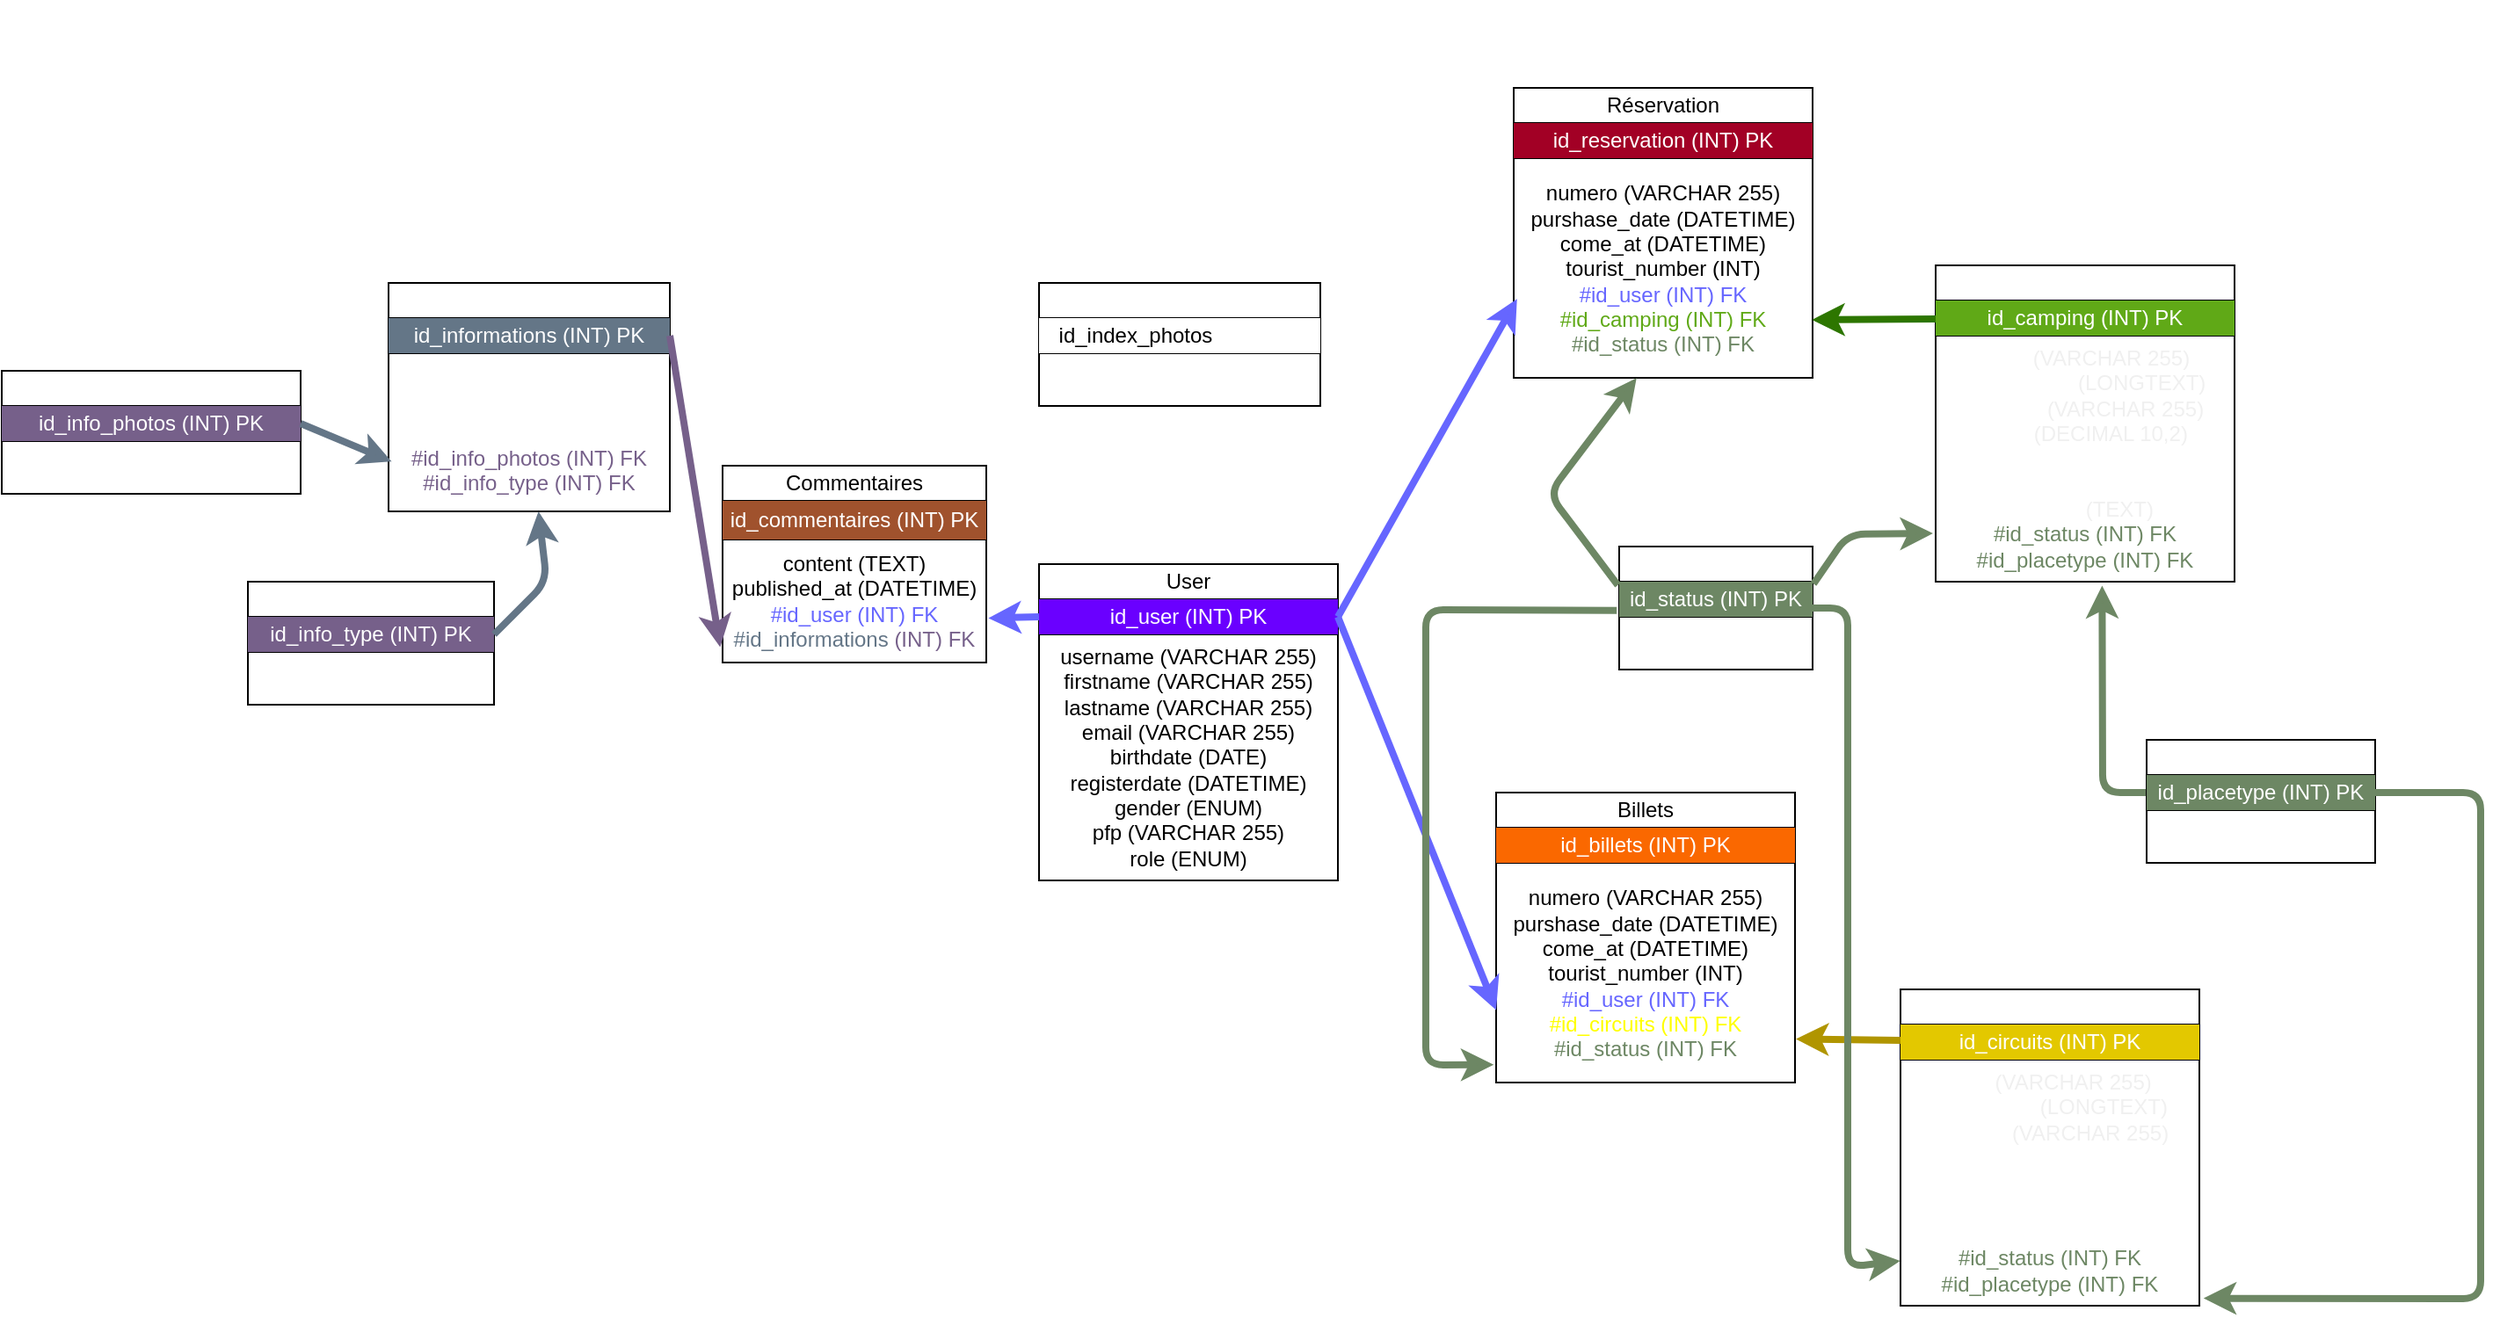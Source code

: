 <mxfile>
    <diagram id="-tNhNDpAJWL-PlGP_iKb" name="Page-1">
        <mxGraphModel dx="2679" dy="662" grid="1" gridSize="10" guides="1" tooltips="1" connect="1" arrows="1" fold="1" page="1" pageScale="1" pageWidth="850" pageHeight="1100" math="0" shadow="0">
            <root>
                <mxCell id="0"/>
                <mxCell id="1" parent="0"/>
                <mxCell id="2" value="" style="shape=table;startSize=0;container=1;collapsible=0;childLayout=tableLayout;" vertex="1" parent="1">
                    <mxGeometry x="-230" y="109" width="170" height="165" as="geometry"/>
                </mxCell>
                <mxCell id="3" value="" style="shape=tableRow;horizontal=0;startSize=0;swimlaneHead=0;swimlaneBody=0;top=0;left=0;bottom=0;right=0;collapsible=0;dropTarget=0;fillColor=none;points=[[0,0.5],[1,0.5]];portConstraint=eastwest;" vertex="1" parent="2">
                    <mxGeometry width="170" height="20" as="geometry"/>
                </mxCell>
                <mxCell id="4" value="Réservation" style="shape=partialRectangle;html=1;whiteSpace=wrap;connectable=0;overflow=hidden;fillColor=none;top=0;left=0;bottom=0;right=0;pointerEvents=1;" vertex="1" parent="3">
                    <mxGeometry width="170" height="20" as="geometry">
                        <mxRectangle width="170" height="20" as="alternateBounds"/>
                    </mxGeometry>
                </mxCell>
                <mxCell id="5" value="" style="shape=tableRow;horizontal=0;startSize=0;swimlaneHead=0;swimlaneBody=0;top=0;left=0;bottom=0;right=0;collapsible=0;dropTarget=0;fillColor=none;points=[[0,0.5],[1,0.5]];portConstraint=eastwest;" vertex="1" parent="2">
                    <mxGeometry y="20" width="170" height="20" as="geometry"/>
                </mxCell>
                <mxCell id="6" value="id_reservation (INT) PK" style="shape=partialRectangle;html=1;whiteSpace=wrap;connectable=0;overflow=hidden;fillColor=#a20025;top=0;left=0;bottom=0;right=0;pointerEvents=1;fontColor=#ffffff;strokeColor=#6F0000;" vertex="1" parent="5">
                    <mxGeometry width="170" height="20" as="geometry">
                        <mxRectangle width="170" height="20" as="alternateBounds"/>
                    </mxGeometry>
                </mxCell>
                <mxCell id="7" value="" style="shape=tableRow;horizontal=0;startSize=0;swimlaneHead=0;swimlaneBody=0;top=0;left=0;bottom=0;right=0;collapsible=0;dropTarget=0;fillColor=none;points=[[0,0.5],[1,0.5]];portConstraint=eastwest;" vertex="1" parent="2">
                    <mxGeometry y="40" width="170" height="125" as="geometry"/>
                </mxCell>
                <mxCell id="8" value="numero (VARCHAR 255)&lt;br&gt;purshase_date (DATETIME)&lt;br&gt;come_at (DATETIME)&lt;br&gt;tourist_number (INT)&lt;br&gt;&lt;font color=&quot;#6666ff&quot;&gt;#id_user&amp;nbsp;(INT) FK&lt;br&gt;&lt;/font&gt;&lt;font color=&quot;#60a917&quot;&gt;#id_camping&amp;nbsp;(INT) FK&lt;br&gt;&lt;/font&gt;&lt;span style=&quot;color: rgb(109, 135, 100);&quot;&gt;#id_status&amp;nbsp;&lt;/span&gt;&lt;font color=&quot;#6d8764&quot;&gt;(INT) FK&lt;/font&gt;&lt;span style=&quot;color: rgb(109, 135, 100);&quot;&gt;&lt;br&gt;&lt;/span&gt;" style="shape=partialRectangle;html=1;whiteSpace=wrap;connectable=0;overflow=hidden;fillColor=none;top=0;left=0;bottom=0;right=0;pointerEvents=1;" vertex="1" parent="7">
                    <mxGeometry width="170" height="125" as="geometry">
                        <mxRectangle width="170" height="125" as="alternateBounds"/>
                    </mxGeometry>
                </mxCell>
                <mxCell id="9" value="" style="shape=table;startSize=0;container=1;collapsible=0;childLayout=tableLayout;" vertex="1" parent="1">
                    <mxGeometry x="-680" y="324" width="150" height="112" as="geometry"/>
                </mxCell>
                <mxCell id="10" value="" style="shape=tableRow;horizontal=0;startSize=0;swimlaneHead=0;swimlaneBody=0;top=0;left=0;bottom=0;right=0;collapsible=0;dropTarget=0;fillColor=none;points=[[0,0.5],[1,0.5]];portConstraint=eastwest;" vertex="1" parent="9">
                    <mxGeometry width="150" height="20" as="geometry"/>
                </mxCell>
                <mxCell id="11" value="Commentaires" style="shape=partialRectangle;html=1;whiteSpace=wrap;connectable=0;overflow=hidden;fillColor=none;top=0;left=0;bottom=0;right=0;pointerEvents=1;" vertex="1" parent="10">
                    <mxGeometry width="150" height="20" as="geometry">
                        <mxRectangle width="150" height="20" as="alternateBounds"/>
                    </mxGeometry>
                </mxCell>
                <mxCell id="12" value="" style="shape=tableRow;horizontal=0;startSize=0;swimlaneHead=0;swimlaneBody=0;top=0;left=0;bottom=0;right=0;collapsible=0;dropTarget=0;fillColor=none;points=[[0,0.5],[1,0.5]];portConstraint=eastwest;" vertex="1" parent="9">
                    <mxGeometry y="20" width="150" height="22" as="geometry"/>
                </mxCell>
                <mxCell id="13" value="id_commentaires (INT) PK" style="shape=partialRectangle;html=1;whiteSpace=wrap;connectable=0;overflow=hidden;fillColor=#a0522d;top=0;left=0;bottom=0;right=0;pointerEvents=1;fontColor=#ffffff;strokeColor=#6D1F00;" vertex="1" parent="12">
                    <mxGeometry width="150" height="22" as="geometry">
                        <mxRectangle width="150" height="22" as="alternateBounds"/>
                    </mxGeometry>
                </mxCell>
                <mxCell id="14" value="" style="shape=tableRow;horizontal=0;startSize=0;swimlaneHead=0;swimlaneBody=0;top=0;left=0;bottom=0;right=0;collapsible=0;dropTarget=0;fillColor=none;points=[[0,0.5],[1,0.5]];portConstraint=eastwest;" vertex="1" parent="9">
                    <mxGeometry y="42" width="150" height="70" as="geometry"/>
                </mxCell>
                <mxCell id="15" value="content (TEXT)&lt;br&gt;published_at (DATETIME)&lt;br&gt;&lt;font color=&quot;#6666ff&quot;&gt;#id_user&amp;nbsp;(INT) FK&lt;/font&gt;&lt;br&gt;&lt;font color=&quot;#647687&quot;&gt;#id_informations&amp;nbsp;&lt;/font&gt;&lt;font color=&quot;#76608a&quot;&gt;(INT) FK&lt;/font&gt;" style="shape=partialRectangle;html=1;whiteSpace=wrap;connectable=0;overflow=hidden;fillColor=none;top=0;left=0;bottom=0;right=0;pointerEvents=1;" vertex="1" parent="14">
                    <mxGeometry width="150" height="70" as="geometry">
                        <mxRectangle width="150" height="70" as="alternateBounds"/>
                    </mxGeometry>
                </mxCell>
                <mxCell id="16" value="" style="shape=table;startSize=0;container=1;collapsible=0;childLayout=tableLayout;fontColor=#FFFFFF;" vertex="1" parent="1">
                    <mxGeometry x="-870" y="220" width="160" height="130" as="geometry"/>
                </mxCell>
                <mxCell id="17" value="" style="shape=tableRow;horizontal=0;startSize=0;swimlaneHead=0;swimlaneBody=0;top=0;left=0;bottom=0;right=0;collapsible=0;dropTarget=0;fillColor=none;points=[[0,0.5],[1,0.5]];portConstraint=eastwest;fontColor=#FFFFFF;" vertex="1" parent="16">
                    <mxGeometry width="160" height="20" as="geometry"/>
                </mxCell>
                <mxCell id="18" value="Informations" style="shape=partialRectangle;html=1;whiteSpace=wrap;connectable=0;overflow=hidden;fillColor=none;top=0;left=0;bottom=0;right=0;pointerEvents=1;fontColor=#FFFFFF;" vertex="1" parent="17">
                    <mxGeometry width="160" height="20" as="geometry">
                        <mxRectangle width="160" height="20" as="alternateBounds"/>
                    </mxGeometry>
                </mxCell>
                <mxCell id="19" value="" style="shape=tableRow;horizontal=0;startSize=0;swimlaneHead=0;swimlaneBody=0;top=0;left=0;bottom=0;right=0;collapsible=0;dropTarget=0;fillColor=none;points=[[0,0.5],[1,0.5]];portConstraint=eastwest;fontColor=#FFFFFF;" vertex="1" parent="16">
                    <mxGeometry y="20" width="160" height="20" as="geometry"/>
                </mxCell>
                <mxCell id="20" value="id_informations (INT) PK" style="shape=partialRectangle;html=1;whiteSpace=wrap;connectable=0;overflow=hidden;fillColor=#647687;top=0;left=0;bottom=0;right=0;pointerEvents=1;fontColor=#ffffff;strokeColor=#314354;" vertex="1" parent="19">
                    <mxGeometry width="160" height="20" as="geometry">
                        <mxRectangle width="160" height="20" as="alternateBounds"/>
                    </mxGeometry>
                </mxCell>
                <mxCell id="21" value="" style="shape=tableRow;horizontal=0;startSize=0;swimlaneHead=0;swimlaneBody=0;top=0;left=0;bottom=0;right=0;collapsible=0;dropTarget=0;fillColor=none;points=[[0,0.5],[1,0.5]];portConstraint=eastwest;fontColor=#FFFFFF;" vertex="1" parent="16">
                    <mxGeometry y="40" width="160" height="90" as="geometry"/>
                </mxCell>
                <mxCell id="22" value="title (VARCHAR 255)&lt;br&gt;content (TEXT)&lt;br&gt;published_at (DATETIME)&lt;br&gt;&lt;font color=&quot;#76608a&quot;&gt;#id_info_photos&amp;nbsp;(INT) FK&lt;br&gt;#id_info_type&amp;nbsp;(INT) FK&lt;/font&gt;" style="shape=partialRectangle;html=1;whiteSpace=wrap;connectable=0;overflow=hidden;fillColor=none;top=0;left=0;bottom=0;right=0;pointerEvents=1;fontColor=#FFFFFF;" vertex="1" parent="21">
                    <mxGeometry width="160" height="90" as="geometry">
                        <mxRectangle width="160" height="90" as="alternateBounds"/>
                    </mxGeometry>
                </mxCell>
                <mxCell id="23" value="" style="shape=table;startSize=0;container=1;collapsible=0;childLayout=tableLayout;fontColor=#FFFFFF;" vertex="1" parent="1">
                    <mxGeometry x="-950" y="390" width="140" height="70" as="geometry"/>
                </mxCell>
                <mxCell id="24" value="" style="shape=tableRow;horizontal=0;startSize=0;swimlaneHead=0;swimlaneBody=0;top=0;left=0;bottom=0;right=0;collapsible=0;dropTarget=0;fillColor=none;points=[[0,0.5],[1,0.5]];portConstraint=eastwest;fontColor=#FFFFFF;" vertex="1" parent="23">
                    <mxGeometry width="140" height="20" as="geometry"/>
                </mxCell>
                <mxCell id="25" value="Info_type" style="shape=partialRectangle;html=1;whiteSpace=wrap;connectable=0;overflow=hidden;fillColor=none;top=0;left=0;bottom=0;right=0;pointerEvents=1;fontColor=#FFFFFF;" vertex="1" parent="24">
                    <mxGeometry width="140" height="20" as="geometry">
                        <mxRectangle width="140" height="20" as="alternateBounds"/>
                    </mxGeometry>
                </mxCell>
                <mxCell id="26" value="" style="shape=tableRow;horizontal=0;startSize=0;swimlaneHead=0;swimlaneBody=0;top=0;left=0;bottom=0;right=0;collapsible=0;dropTarget=0;fillColor=none;points=[[0,0.5],[1,0.5]];portConstraint=eastwest;fontColor=#FFFFFF;" vertex="1" parent="23">
                    <mxGeometry y="20" width="140" height="20" as="geometry"/>
                </mxCell>
                <mxCell id="27" value="id_info_type (INT) PK" style="shape=partialRectangle;html=1;whiteSpace=wrap;connectable=0;overflow=hidden;fillColor=#76608A;top=0;left=0;bottom=0;right=0;pointerEvents=1;fontColor=#ffffff;strokeColor=#432D57;" vertex="1" parent="26">
                    <mxGeometry width="140" height="20" as="geometry">
                        <mxRectangle width="140" height="20" as="alternateBounds"/>
                    </mxGeometry>
                </mxCell>
                <mxCell id="28" value="" style="shape=tableRow;horizontal=0;startSize=0;swimlaneHead=0;swimlaneBody=0;top=0;left=0;bottom=0;right=0;collapsible=0;dropTarget=0;fillColor=none;points=[[0,0.5],[1,0.5]];portConstraint=eastwest;fontColor=#FFFFFF;" vertex="1" parent="23">
                    <mxGeometry y="40" width="140" height="30" as="geometry"/>
                </mxCell>
                <mxCell id="29" value="type (ENUM)" style="shape=partialRectangle;html=1;whiteSpace=wrap;connectable=0;overflow=hidden;fillColor=none;top=0;left=0;bottom=0;right=0;pointerEvents=1;fontColor=#FFFFFF;" vertex="1" parent="28">
                    <mxGeometry width="140" height="30" as="geometry">
                        <mxRectangle width="140" height="30" as="alternateBounds"/>
                    </mxGeometry>
                </mxCell>
                <mxCell id="30" value="" style="shape=table;startSize=0;container=1;collapsible=0;childLayout=tableLayout;fontColor=#FFFFFF;" vertex="1" parent="1">
                    <mxGeometry x="-1090" y="270" width="170" height="70" as="geometry"/>
                </mxCell>
                <mxCell id="31" value="" style="shape=tableRow;horizontal=0;startSize=0;swimlaneHead=0;swimlaneBody=0;top=0;left=0;bottom=0;right=0;collapsible=0;dropTarget=0;fillColor=none;points=[[0,0.5],[1,0.5]];portConstraint=eastwest;fontColor=#FFFFFF;" vertex="1" parent="30">
                    <mxGeometry width="170" height="20" as="geometry"/>
                </mxCell>
                <mxCell id="32" value="Info_photos" style="shape=partialRectangle;html=1;whiteSpace=wrap;connectable=0;overflow=hidden;fillColor=none;top=0;left=0;bottom=0;right=0;pointerEvents=1;fontColor=#FFFFFF;" vertex="1" parent="31">
                    <mxGeometry width="170" height="20" as="geometry">
                        <mxRectangle width="170" height="20" as="alternateBounds"/>
                    </mxGeometry>
                </mxCell>
                <mxCell id="33" value="" style="shape=tableRow;horizontal=0;startSize=0;swimlaneHead=0;swimlaneBody=0;top=0;left=0;bottom=0;right=0;collapsible=0;dropTarget=0;fillColor=none;points=[[0,0.5],[1,0.5]];portConstraint=eastwest;fontColor=#FFFFFF;" vertex="1" parent="30">
                    <mxGeometry y="20" width="170" height="20" as="geometry"/>
                </mxCell>
                <mxCell id="34" value="id_info_photos (INT) PK" style="shape=partialRectangle;html=1;whiteSpace=wrap;connectable=0;overflow=hidden;fillColor=#76608a;top=0;left=0;bottom=0;right=0;pointerEvents=1;fontColor=#ffffff;strokeColor=#432D57;" vertex="1" parent="33">
                    <mxGeometry width="170" height="20" as="geometry">
                        <mxRectangle width="170" height="20" as="alternateBounds"/>
                    </mxGeometry>
                </mxCell>
                <mxCell id="35" value="" style="shape=tableRow;horizontal=0;startSize=0;swimlaneHead=0;swimlaneBody=0;top=0;left=0;bottom=0;right=0;collapsible=0;dropTarget=0;fillColor=none;points=[[0,0.5],[1,0.5]];portConstraint=eastwest;fontColor=#FFFFFF;" vertex="1" parent="30">
                    <mxGeometry y="40" width="170" height="30" as="geometry"/>
                </mxCell>
                <mxCell id="36" value="photo (TEXT)" style="shape=partialRectangle;html=1;whiteSpace=wrap;connectable=0;overflow=hidden;fillColor=none;top=0;left=0;bottom=0;right=0;pointerEvents=1;fontColor=#FFFFFF;" vertex="1" parent="35">
                    <mxGeometry width="170" height="30" as="geometry">
                        <mxRectangle width="170" height="30" as="alternateBounds"/>
                    </mxGeometry>
                </mxCell>
                <mxCell id="37" value="" style="shape=table;startSize=0;container=1;collapsible=0;childLayout=tableLayout;fontColor=#FFFFFF;" vertex="1" parent="1">
                    <mxGeometry x="-500" y="220" width="160" height="70" as="geometry"/>
                </mxCell>
                <mxCell id="38" value="" style="shape=tableRow;horizontal=0;startSize=0;swimlaneHead=0;swimlaneBody=0;top=0;left=0;bottom=0;right=0;collapsible=0;dropTarget=0;fillColor=none;points=[[0,0.5],[1,0.5]];portConstraint=eastwest;fontColor=#FFFFFF;" vertex="1" parent="37">
                    <mxGeometry width="160" height="20" as="geometry"/>
                </mxCell>
                <mxCell id="39" value="Index_photos" style="shape=partialRectangle;html=1;whiteSpace=wrap;connectable=0;overflow=hidden;fillColor=none;top=0;left=0;bottom=0;right=0;pointerEvents=1;fontColor=#FFFFFF;" vertex="1" parent="38">
                    <mxGeometry width="160" height="20" as="geometry">
                        <mxRectangle width="160" height="20" as="alternateBounds"/>
                    </mxGeometry>
                </mxCell>
                <mxCell id="40" value="" style="shape=tableRow;horizontal=0;startSize=0;swimlaneHead=0;swimlaneBody=0;top=0;left=0;bottom=0;right=0;collapsible=0;dropTarget=0;fillColor=none;points=[[0,0.5],[1,0.5]];portConstraint=eastwest;fontColor=#FFFFFF;" vertex="1" parent="37">
                    <mxGeometry y="20" width="160" height="20" as="geometry"/>
                </mxCell>
                <mxCell id="41" value="id_index_photos&amp;nbsp;&lt;span style=&quot;color: rgb(255, 255, 255);&quot;&gt;(INT) PK&lt;/span&gt;" style="shape=partialRectangle;html=1;whiteSpace=wrap;connectable=0;overflow=hidden;top=0;left=0;bottom=0;right=0;pointerEvents=1;" vertex="1" parent="40">
                    <mxGeometry width="160" height="20" as="geometry">
                        <mxRectangle width="160" height="20" as="alternateBounds"/>
                    </mxGeometry>
                </mxCell>
                <mxCell id="42" value="" style="shape=tableRow;horizontal=0;startSize=0;swimlaneHead=0;swimlaneBody=0;top=0;left=0;bottom=0;right=0;collapsible=0;dropTarget=0;fillColor=none;points=[[0,0.5],[1,0.5]];portConstraint=eastwest;fontColor=#FFFFFF;" vertex="1" parent="37">
                    <mxGeometry y="40" width="160" height="30" as="geometry"/>
                </mxCell>
                <mxCell id="43" value="photo (VARCHAR 255)" style="shape=partialRectangle;html=1;whiteSpace=wrap;connectable=0;overflow=hidden;fillColor=none;top=0;left=0;bottom=0;right=0;pointerEvents=1;fontColor=#FFFFFF;" vertex="1" parent="42">
                    <mxGeometry width="160" height="30" as="geometry">
                        <mxRectangle width="160" height="30" as="alternateBounds"/>
                    </mxGeometry>
                </mxCell>
                <mxCell id="44" value="" style="shape=table;startSize=0;container=1;collapsible=0;childLayout=tableLayout;fontColor=#76608A;fillColor=default;" vertex="1" parent="1">
                    <mxGeometry x="10" y="210" width="170" height="180" as="geometry"/>
                </mxCell>
                <mxCell id="45" value="" style="shape=tableRow;horizontal=0;startSize=0;swimlaneHead=0;swimlaneBody=0;top=0;left=0;bottom=0;right=0;collapsible=0;dropTarget=0;fillColor=none;points=[[0,0.5],[1,0.5]];portConstraint=eastwest;fontColor=#76608A;" vertex="1" parent="44">
                    <mxGeometry width="170" height="20" as="geometry"/>
                </mxCell>
                <mxCell id="46" value="&lt;font color=&quot;#ffffff&quot;&gt;Camping&lt;/font&gt;" style="shape=partialRectangle;html=1;whiteSpace=wrap;connectable=0;overflow=hidden;fillColor=none;top=0;left=0;bottom=0;right=0;pointerEvents=1;fontColor=#76608A;" vertex="1" parent="45">
                    <mxGeometry width="170" height="20" as="geometry">
                        <mxRectangle width="170" height="20" as="alternateBounds"/>
                    </mxGeometry>
                </mxCell>
                <mxCell id="47" value="" style="shape=tableRow;horizontal=0;startSize=0;swimlaneHead=0;swimlaneBody=0;top=0;left=0;bottom=0;right=0;collapsible=0;dropTarget=0;fillColor=none;points=[[0,0.5],[1,0.5]];portConstraint=eastwest;fontColor=#76608A;" vertex="1" parent="44">
                    <mxGeometry y="20" width="170" height="20" as="geometry"/>
                </mxCell>
                <mxCell id="48" value="&lt;font color=&quot;#ffffff&quot;&gt;id_camping&amp;nbsp;&lt;/font&gt;(INT) PK" style="shape=partialRectangle;html=1;whiteSpace=wrap;connectable=0;overflow=hidden;fillColor=#60A917;top=0;left=0;bottom=0;right=0;pointerEvents=1;fontColor=#ffffff;strokeColor=#2D7600;" vertex="1" parent="47">
                    <mxGeometry width="170" height="20" as="geometry">
                        <mxRectangle width="170" height="20" as="alternateBounds"/>
                    </mxGeometry>
                </mxCell>
                <mxCell id="49" value="" style="shape=tableRow;horizontal=0;startSize=0;swimlaneHead=0;swimlaneBody=0;top=0;left=0;bottom=0;right=0;collapsible=0;dropTarget=0;fillColor=none;points=[[0,0.5],[1,0.5]];portConstraint=eastwest;fontColor=#76608A;" vertex="1" parent="44">
                    <mxGeometry y="40" width="170" height="140" as="geometry"/>
                </mxCell>
                <mxCell id="50" value="&lt;span style=&quot;color: rgb(255, 255, 255); font-family: Helvetica; font-size: 12px; font-style: normal; font-variant-ligatures: normal; font-variant-caps: normal; font-weight: 400; letter-spacing: normal; orphans: 2; text-align: center; text-indent: 0px; text-transform: none; widows: 2; word-spacing: 0px; -webkit-text-stroke-width: 0px; text-decoration-thickness: initial; text-decoration-style: initial; text-decoration-color: initial; float: none; display: inline !important;&quot;&gt;nom&amp;nbsp;&lt;/span&gt;&lt;span style=&quot;color: rgb(240, 240, 240);&quot;&gt;&amp;nbsp;(VARCHAR 255)&lt;/span&gt;&lt;br style=&quot;border-color: rgb(0, 0, 0); font-family: Helvetica; font-size: 12px; font-style: normal; font-variant-ligatures: normal; font-variant-caps: normal; font-weight: 400; letter-spacing: normal; orphans: 2; text-align: center; text-indent: 0px; text-transform: none; widows: 2; word-spacing: 0px; -webkit-text-stroke-width: 0px; text-decoration-thickness: initial; text-decoration-style: initial; text-decoration-color: initial;&quot;&gt;&lt;span style=&quot;color: rgb(255, 255, 255); font-family: Helvetica; font-size: 12px; font-style: normal; font-variant-ligatures: normal; font-variant-caps: normal; font-weight: 400; letter-spacing: normal; orphans: 2; text-align: center; text-indent: 0px; text-transform: none; widows: 2; word-spacing: 0px; -webkit-text-stroke-width: 0px; text-decoration-thickness: initial; text-decoration-style: initial; text-decoration-color: initial; float: none; display: inline !important;&quot;&gt;description&amp;nbsp;&lt;/span&gt;&lt;span style=&quot;color: rgb(240, 240, 240);&quot;&gt;&amp;nbsp;(LONGTEXT)&lt;/span&gt;&lt;br style=&quot;border-color: rgb(0, 0, 0); font-family: Helvetica; font-size: 12px; font-style: normal; font-variant-ligatures: normal; font-variant-caps: normal; font-weight: 400; letter-spacing: normal; orphans: 2; text-align: center; text-indent: 0px; text-transform: none; widows: 2; word-spacing: 0px; -webkit-text-stroke-width: 0px; text-decoration-thickness: initial; text-decoration-style: initial; text-decoration-color: initial;&quot;&gt;&lt;span style=&quot;color: rgb(255, 255, 255); font-family: Helvetica; font-size: 12px; font-style: normal; font-variant-ligatures: normal; font-variant-caps: normal; font-weight: 400; letter-spacing: normal; orphans: 2; text-align: center; text-indent: 0px; text-transform: none; widows: 2; word-spacing: 0px; -webkit-text-stroke-width: 0px; text-decoration-thickness: initial; text-decoration-style: initial; text-decoration-color: initial; float: none; display: inline !important;&quot;&gt;adresse&amp;nbsp;&lt;/span&gt;&lt;span style=&quot;color: rgb(240, 240, 240);&quot;&gt;(VARCHAR 255)&lt;/span&gt;&lt;br style=&quot;border-color: rgb(0, 0, 0); font-family: Helvetica; font-size: 12px; font-style: normal; font-variant-ligatures: normal; font-variant-caps: normal; font-weight: 400; letter-spacing: normal; orphans: 2; text-align: center; text-indent: 0px; text-transform: none; widows: 2; word-spacing: 0px; -webkit-text-stroke-width: 0px; text-decoration-thickness: initial; text-decoration-style: initial; text-decoration-color: initial;&quot;&gt;&lt;span style=&quot;color: rgb(255, 255, 255); font-family: Helvetica; font-size: 12px; font-style: normal; font-variant-ligatures: normal; font-variant-caps: normal; font-weight: 400; letter-spacing: normal; orphans: 2; text-align: center; text-indent: 0px; text-transform: none; widows: 2; word-spacing: 0px; -webkit-text-stroke-width: 0px; text-decoration-thickness: initial; text-decoration-style: initial; text-decoration-color: initial; float: none; display: inline !important;&quot;&gt;price&amp;nbsp;&lt;/span&gt;&lt;span style=&quot;color: rgb(240, 240, 240);&quot;&gt;(DECIMAL 10,2)&lt;/span&gt;&lt;br style=&quot;border-color: rgb(0, 0, 0); font-family: Helvetica; font-size: 12px; font-style: normal; font-variant-ligatures: normal; font-variant-caps: normal; font-weight: 400; letter-spacing: normal; orphans: 2; text-align: center; text-indent: 0px; text-transform: none; widows: 2; word-spacing: 0px; -webkit-text-stroke-width: 0px; text-decoration-thickness: initial; text-decoration-style: initial; text-decoration-color: initial;&quot;&gt;&lt;span style=&quot;color: rgb(255, 255, 255); font-family: Helvetica; font-size: 12px; font-style: normal; font-variant-ligatures: normal; font-variant-caps: normal; font-weight: 400; letter-spacing: normal; orphans: 2; text-align: center; text-indent: 0px; text-transform: none; widows: 2; word-spacing: 0px; -webkit-text-stroke-width: 0px; text-decoration-thickness: initial; text-decoration-style: initial; text-decoration-color: initial; float: none; display: inline !important;&quot;&gt;max_allowed (INT)&lt;/span&gt;&lt;br style=&quot;border-color: rgb(0, 0, 0); font-family: Helvetica; font-size: 12px; font-style: normal; font-variant-ligatures: normal; font-variant-caps: normal; font-weight: 400; letter-spacing: normal; orphans: 2; text-align: center; text-indent: 0px; text-transform: none; widows: 2; word-spacing: 0px; -webkit-text-stroke-width: 0px; text-decoration-thickness: initial; text-decoration-style: initial; text-decoration-color: initial;&quot;&gt;&lt;span style=&quot;color: rgb(255, 255, 255); font-family: Helvetica; font-size: 12px; font-style: normal; font-variant-ligatures: normal; font-variant-caps: normal; font-weight: 400; letter-spacing: normal; orphans: 2; text-align: center; text-indent: 0px; text-transform: none; widows: 2; word-spacing: 0px; -webkit-text-stroke-width: 0px; text-decoration-thickness: initial; text-decoration-style: initial; text-decoration-color: initial; float: none; display: inline !important;&quot;&gt;horaires (TIME)&lt;/span&gt;&lt;br style=&quot;border-color: rgb(0, 0, 0); font-family: Helvetica; font-size: 12px; font-style: normal; font-variant-ligatures: normal; font-variant-caps: normal; font-weight: 400; letter-spacing: normal; orphans: 2; text-align: center; text-indent: 0px; text-transform: none; widows: 2; word-spacing: 0px; -webkit-text-stroke-width: 0px; text-decoration-thickness: initial; text-decoration-style: initial; text-decoration-color: initial;&quot;&gt;&lt;span style=&quot;color: rgb(255, 255, 255); font-family: Helvetica; font-size: 12px; font-style: normal; font-variant-ligatures: normal; font-variant-caps: normal; font-weight: 400; letter-spacing: normal; orphans: 2; text-align: center; text-indent: 0px; text-transform: none; widows: 2; word-spacing: 0px; -webkit-text-stroke-width: 0px; text-decoration-thickness: initial; text-decoration-style: initial; text-decoration-color: initial; float: none; display: inline !important;&quot;&gt;photos&amp;nbsp;&lt;span style=&quot;color: rgb(240, 240, 240);&quot;&gt;(TEXT)&lt;/span&gt;&lt;br&gt;&lt;/span&gt;&lt;font color=&quot;#6d8764&quot;&gt;#id_status&amp;nbsp;(INT) FK&lt;br&gt;#id_placetype&amp;nbsp;(INT) FK&lt;br&gt;&lt;/font&gt;" style="shape=partialRectangle;html=1;whiteSpace=wrap;connectable=0;overflow=hidden;fillColor=none;top=0;left=0;bottom=0;right=0;pointerEvents=1;fontColor=#76608A;" vertex="1" parent="49">
                    <mxGeometry width="170" height="140" as="geometry">
                        <mxRectangle width="170" height="140" as="alternateBounds"/>
                    </mxGeometry>
                </mxCell>
                <mxCell id="51" value="" style="shape=table;startSize=0;container=1;collapsible=0;childLayout=tableLayout;fontColor=#FFFFFF;" vertex="1" parent="1">
                    <mxGeometry x="-170" y="370" width="110" height="70" as="geometry"/>
                </mxCell>
                <mxCell id="52" value="" style="shape=tableRow;horizontal=0;startSize=0;swimlaneHead=0;swimlaneBody=0;top=0;left=0;bottom=0;right=0;collapsible=0;dropTarget=0;fillColor=none;points=[[0,0.5],[1,0.5]];portConstraint=eastwest;fontColor=#FFFFFF;" vertex="1" parent="51">
                    <mxGeometry width="110" height="20" as="geometry"/>
                </mxCell>
                <mxCell id="53" value="Status" style="shape=partialRectangle;html=1;whiteSpace=wrap;connectable=0;overflow=hidden;fillColor=none;top=0;left=0;bottom=0;right=0;pointerEvents=1;fontColor=#FFFFFF;align=center;" vertex="1" parent="52">
                    <mxGeometry width="110" height="20" as="geometry">
                        <mxRectangle width="110" height="20" as="alternateBounds"/>
                    </mxGeometry>
                </mxCell>
                <mxCell id="54" value="" style="shape=tableRow;horizontal=0;startSize=0;swimlaneHead=0;swimlaneBody=0;top=0;left=0;bottom=0;right=0;collapsible=0;dropTarget=0;fillColor=none;points=[[0,0.5],[1,0.5]];portConstraint=eastwest;fontColor=#FFFFFF;" vertex="1" parent="51">
                    <mxGeometry y="20" width="110" height="20" as="geometry"/>
                </mxCell>
                <mxCell id="55" value="id_status (INT) PK" style="shape=partialRectangle;html=1;whiteSpace=wrap;connectable=0;overflow=hidden;top=0;left=0;bottom=0;right=0;pointerEvents=1;fillColor=#6D8764;fontColor=#ffffff;strokeColor=#3A5431;" vertex="1" parent="54">
                    <mxGeometry width="110" height="20" as="geometry">
                        <mxRectangle width="110" height="20" as="alternateBounds"/>
                    </mxGeometry>
                </mxCell>
                <mxCell id="56" value="" style="shape=tableRow;horizontal=0;startSize=0;swimlaneHead=0;swimlaneBody=0;top=0;left=0;bottom=0;right=0;collapsible=0;dropTarget=0;fillColor=none;points=[[0,0.5],[1,0.5]];portConstraint=eastwest;fontColor=#FFFFFF;" vertex="1" parent="51">
                    <mxGeometry y="40" width="110" height="30" as="geometry"/>
                </mxCell>
                <mxCell id="57" value="status (ENUM)&amp;nbsp;" style="shape=partialRectangle;html=1;whiteSpace=wrap;connectable=0;overflow=hidden;fillColor=none;top=0;left=0;bottom=0;right=0;pointerEvents=1;fontColor=#FFFFFF;" vertex="1" parent="56">
                    <mxGeometry width="110" height="30" as="geometry">
                        <mxRectangle width="110" height="30" as="alternateBounds"/>
                    </mxGeometry>
                </mxCell>
                <mxCell id="58" value="" style="shape=table;startSize=0;container=1;collapsible=0;childLayout=tableLayout;" vertex="1" parent="1">
                    <mxGeometry x="-500" y="380" width="170" height="180" as="geometry"/>
                </mxCell>
                <mxCell id="59" value="" style="shape=tableRow;horizontal=0;startSize=0;swimlaneHead=0;swimlaneBody=0;top=0;left=0;bottom=0;right=0;collapsible=0;dropTarget=0;fillColor=none;points=[[0,0.5],[1,0.5]];portConstraint=eastwest;" vertex="1" parent="58">
                    <mxGeometry width="170" height="20" as="geometry"/>
                </mxCell>
                <mxCell id="60" value="User" style="shape=partialRectangle;html=1;whiteSpace=wrap;connectable=0;overflow=hidden;fillColor=none;top=0;left=0;bottom=0;right=0;pointerEvents=1;" vertex="1" parent="59">
                    <mxGeometry width="170" height="20" as="geometry">
                        <mxRectangle width="170" height="20" as="alternateBounds"/>
                    </mxGeometry>
                </mxCell>
                <mxCell id="61" value="" style="shape=tableRow;horizontal=0;startSize=0;swimlaneHead=0;swimlaneBody=0;top=0;left=0;bottom=0;right=0;collapsible=0;dropTarget=0;fillColor=none;points=[[0,0.5],[1,0.5]];portConstraint=eastwest;" vertex="1" parent="58">
                    <mxGeometry y="20" width="170" height="20" as="geometry"/>
                </mxCell>
                <mxCell id="62" value="id_user (INT) PK" style="shape=partialRectangle;html=1;whiteSpace=wrap;connectable=0;overflow=hidden;fillColor=#6a00ff;top=0;left=0;bottom=0;right=0;pointerEvents=1;fontColor=#ffffff;strokeColor=#3700CC;" vertex="1" parent="61">
                    <mxGeometry width="170" height="20" as="geometry">
                        <mxRectangle width="170" height="20" as="alternateBounds"/>
                    </mxGeometry>
                </mxCell>
                <mxCell id="63" value="" style="shape=tableRow;horizontal=0;startSize=0;swimlaneHead=0;swimlaneBody=0;top=0;left=0;bottom=0;right=0;collapsible=0;dropTarget=0;fillColor=none;points=[[0,0.5],[1,0.5]];portConstraint=eastwest;" vertex="1" parent="58">
                    <mxGeometry y="40" width="170" height="140" as="geometry"/>
                </mxCell>
                <mxCell id="64" value="username (VARCHAR 255)&lt;br&gt;firstname (VARCHAR 255)&lt;br&gt;lastname&amp;nbsp;(VARCHAR 255)&lt;br&gt;email&amp;nbsp;(VARCHAR 255)&lt;br&gt;birthdate (DATE)&lt;br&gt;registerdate (DATETIME)&lt;br&gt;gender (ENUM)&lt;br&gt;pfp (VARCHAR 255)&lt;br&gt;role (ENUM)" style="shape=partialRectangle;html=1;whiteSpace=wrap;connectable=0;overflow=hidden;fillColor=none;top=0;left=0;bottom=0;right=0;pointerEvents=1;" vertex="1" parent="63">
                    <mxGeometry width="170" height="140" as="geometry">
                        <mxRectangle width="170" height="140" as="alternateBounds"/>
                    </mxGeometry>
                </mxCell>
                <mxCell id="65" style="edgeStyle=none;html=1;entryX=0.557;entryY=1.016;entryDx=0;entryDy=0;entryPerimeter=0;strokeColor=#6D8764;fontColor=#FFFF00;exitX=0;exitY=0.5;exitDx=0;exitDy=0;strokeWidth=4;" edge="1" parent="1" source="69" target="49">
                    <mxGeometry relative="1" as="geometry">
                        <Array as="points">
                            <mxPoint x="105" y="510"/>
                        </Array>
                    </mxGeometry>
                </mxCell>
                <mxCell id="66" value="" style="shape=table;startSize=0;container=1;collapsible=0;childLayout=tableLayout;fontColor=#FFFFFF;" vertex="1" parent="1">
                    <mxGeometry x="130" y="480" width="130" height="70" as="geometry"/>
                </mxCell>
                <mxCell id="67" value="" style="shape=tableRow;horizontal=0;startSize=0;swimlaneHead=0;swimlaneBody=0;top=0;left=0;bottom=0;right=0;collapsible=0;dropTarget=0;fillColor=none;points=[[0,0.5],[1,0.5]];portConstraint=eastwest;fontColor=#FFFFFF;" vertex="1" parent="66">
                    <mxGeometry width="130" height="20" as="geometry"/>
                </mxCell>
                <mxCell id="68" value="Placetype" style="shape=partialRectangle;html=1;whiteSpace=wrap;connectable=0;overflow=hidden;fillColor=none;top=0;left=0;bottom=0;right=0;pointerEvents=1;fontColor=#FFFFFF;align=center;" vertex="1" parent="67">
                    <mxGeometry width="130" height="20" as="geometry">
                        <mxRectangle width="130" height="20" as="alternateBounds"/>
                    </mxGeometry>
                </mxCell>
                <mxCell id="69" value="" style="shape=tableRow;horizontal=0;startSize=0;swimlaneHead=0;swimlaneBody=0;top=0;left=0;bottom=0;right=0;collapsible=0;dropTarget=0;fillColor=none;points=[[0,0.5],[1,0.5]];portConstraint=eastwest;fontColor=#FFFFFF;" vertex="1" parent="66">
                    <mxGeometry y="20" width="130" height="20" as="geometry"/>
                </mxCell>
                <mxCell id="70" value="id_placetype (INT) PK" style="shape=partialRectangle;html=1;whiteSpace=wrap;connectable=0;overflow=hidden;top=0;left=0;bottom=0;right=0;pointerEvents=1;fillColor=#6D8764;fontColor=#ffffff;strokeColor=#3A5431;" vertex="1" parent="69">
                    <mxGeometry width="130" height="20" as="geometry">
                        <mxRectangle width="130" height="20" as="alternateBounds"/>
                    </mxGeometry>
                </mxCell>
                <mxCell id="71" value="" style="shape=tableRow;horizontal=0;startSize=0;swimlaneHead=0;swimlaneBody=0;top=0;left=0;bottom=0;right=0;collapsible=0;dropTarget=0;fillColor=none;points=[[0,0.5],[1,0.5]];portConstraint=eastwest;fontColor=#FFFFFF;" vertex="1" parent="66">
                    <mxGeometry y="40" width="130" height="30" as="geometry"/>
                </mxCell>
                <mxCell id="72" value="placetype (ENUM)&amp;nbsp;" style="shape=partialRectangle;html=1;whiteSpace=wrap;connectable=0;overflow=hidden;fillColor=none;top=0;left=0;bottom=0;right=0;pointerEvents=1;fontColor=#FFFFFF;" vertex="1" parent="71">
                    <mxGeometry width="130" height="30" as="geometry">
                        <mxRectangle width="130" height="30" as="alternateBounds"/>
                    </mxGeometry>
                </mxCell>
                <mxCell id="73" value="" style="shape=table;startSize=0;container=1;collapsible=0;childLayout=tableLayout;" vertex="1" parent="1">
                    <mxGeometry x="-240" y="510" width="170" height="165" as="geometry"/>
                </mxCell>
                <mxCell id="74" value="" style="shape=tableRow;horizontal=0;startSize=0;swimlaneHead=0;swimlaneBody=0;top=0;left=0;bottom=0;right=0;collapsible=0;dropTarget=0;fillColor=none;points=[[0,0.5],[1,0.5]];portConstraint=eastwest;" vertex="1" parent="73">
                    <mxGeometry width="170" height="20" as="geometry"/>
                </mxCell>
                <mxCell id="75" value="Billets" style="shape=partialRectangle;html=1;whiteSpace=wrap;connectable=0;overflow=hidden;fillColor=none;top=0;left=0;bottom=0;right=0;pointerEvents=1;" vertex="1" parent="74">
                    <mxGeometry width="170" height="20" as="geometry">
                        <mxRectangle width="170" height="20" as="alternateBounds"/>
                    </mxGeometry>
                </mxCell>
                <mxCell id="76" value="" style="shape=tableRow;horizontal=0;startSize=0;swimlaneHead=0;swimlaneBody=0;top=0;left=0;bottom=0;right=0;collapsible=0;dropTarget=0;fillColor=none;points=[[0,0.5],[1,0.5]];portConstraint=eastwest;" vertex="1" parent="73">
                    <mxGeometry y="20" width="170" height="20" as="geometry"/>
                </mxCell>
                <mxCell id="77" value="&lt;font color=&quot;#ffffff&quot;&gt;id_billets&amp;nbsp;&lt;/font&gt;&lt;span style=&quot;color: rgb(255, 255, 255);&quot;&gt;(INT) PK&lt;/span&gt;" style="shape=partialRectangle;html=1;whiteSpace=wrap;connectable=0;overflow=hidden;fillColor=#fa6800;top=0;left=0;bottom=0;right=0;pointerEvents=1;fontColor=#000000;strokeColor=#C73500;" vertex="1" parent="76">
                    <mxGeometry width="170" height="20" as="geometry">
                        <mxRectangle width="170" height="20" as="alternateBounds"/>
                    </mxGeometry>
                </mxCell>
                <mxCell id="78" value="" style="shape=tableRow;horizontal=0;startSize=0;swimlaneHead=0;swimlaneBody=0;top=0;left=0;bottom=0;right=0;collapsible=0;dropTarget=0;fillColor=none;points=[[0,0.5],[1,0.5]];portConstraint=eastwest;" vertex="1" parent="73">
                    <mxGeometry y="40" width="170" height="125" as="geometry"/>
                </mxCell>
                <mxCell id="79" value="numero (VARCHAR 255)&lt;br&gt;purshase_date (DATETIME)&lt;br&gt;come_at (DATETIME)&lt;br&gt;tourist_number (INT)&lt;br&gt;&lt;font color=&quot;#6666ff&quot;&gt;#id_user&amp;nbsp;(INT) FK&lt;br&gt;&lt;/font&gt;&lt;font color=&quot;#ffff00&quot;&gt;#id_circuits&amp;nbsp;(INT) FK&lt;br&gt;&lt;/font&gt;&lt;span style=&quot;color: rgb(109, 135, 100);&quot;&gt;#id_status&amp;nbsp;&lt;/span&gt;&lt;span style=&quot;color: rgb(109, 135, 100);&quot;&gt;(INT) FK&lt;/span&gt;&lt;span style=&quot;color: rgb(109, 135, 100);&quot;&gt;&lt;br&gt;&lt;/span&gt;" style="shape=partialRectangle;html=1;whiteSpace=wrap;connectable=0;overflow=hidden;fillColor=none;top=0;left=0;bottom=0;right=0;pointerEvents=1;" vertex="1" parent="78">
                    <mxGeometry width="170" height="125" as="geometry">
                        <mxRectangle width="170" height="125" as="alternateBounds"/>
                    </mxGeometry>
                </mxCell>
                <mxCell id="80" value="" style="shape=table;startSize=0;container=1;collapsible=0;childLayout=tableLayout;fontColor=#76608A;fillColor=default;" vertex="1" parent="1">
                    <mxGeometry x="-10" y="622" width="170" height="180" as="geometry"/>
                </mxCell>
                <mxCell id="81" value="" style="shape=tableRow;horizontal=0;startSize=0;swimlaneHead=0;swimlaneBody=0;top=0;left=0;bottom=0;right=0;collapsible=0;dropTarget=0;fillColor=none;points=[[0,0.5],[1,0.5]];portConstraint=eastwest;fontColor=#76608A;" vertex="1" parent="80">
                    <mxGeometry width="170" height="20" as="geometry"/>
                </mxCell>
                <mxCell id="82" value="&lt;font color=&quot;#ffffff&quot;&gt;Circuits&lt;/font&gt;" style="shape=partialRectangle;html=1;whiteSpace=wrap;connectable=0;overflow=hidden;fillColor=none;top=0;left=0;bottom=0;right=0;pointerEvents=1;fontColor=#76608A;" vertex="1" parent="81">
                    <mxGeometry width="170" height="20" as="geometry">
                        <mxRectangle width="170" height="20" as="alternateBounds"/>
                    </mxGeometry>
                </mxCell>
                <mxCell id="83" value="" style="shape=tableRow;horizontal=0;startSize=0;swimlaneHead=0;swimlaneBody=0;top=0;left=0;bottom=0;right=0;collapsible=0;dropTarget=0;fillColor=#e3c800;points=[[0,0.5],[1,0.5]];portConstraint=eastwest;fontColor=#000000;strokeColor=#B09500;" vertex="1" parent="80">
                    <mxGeometry y="20" width="170" height="20" as="geometry"/>
                </mxCell>
                <mxCell id="84" value="&lt;font color=&quot;#ffffff&quot;&gt;id_circuits&amp;nbsp;&lt;/font&gt;&lt;span style=&quot;color: rgb(255, 255, 255);&quot;&gt;(INT) PK&lt;/span&gt;" style="shape=partialRectangle;html=1;whiteSpace=wrap;connectable=0;overflow=hidden;fillColor=#e3c800;top=0;left=0;bottom=0;right=0;pointerEvents=1;fontColor=#000000;strokeColor=#B09500;" vertex="1" parent="83">
                    <mxGeometry width="170" height="20" as="geometry">
                        <mxRectangle width="170" height="20" as="alternateBounds"/>
                    </mxGeometry>
                </mxCell>
                <mxCell id="85" value="" style="shape=tableRow;horizontal=0;startSize=0;swimlaneHead=0;swimlaneBody=0;top=0;left=0;bottom=0;right=0;collapsible=0;dropTarget=0;fillColor=none;points=[[0,0.5],[1,0.5]];portConstraint=eastwest;fontColor=#76608A;" vertex="1" parent="80">
                    <mxGeometry y="40" width="170" height="140" as="geometry"/>
                </mxCell>
                <mxCell id="86" value="&lt;span style=&quot;color: rgb(255, 255, 255); font-family: Helvetica; font-size: 12px; font-style: normal; font-variant-ligatures: normal; font-variant-caps: normal; font-weight: 400; letter-spacing: normal; orphans: 2; text-align: center; text-indent: 0px; text-transform: none; widows: 2; word-spacing: 0px; -webkit-text-stroke-width: 0px; text-decoration-thickness: initial; text-decoration-style: initial; text-decoration-color: initial; float: none; display: inline !important;&quot;&gt;nom&amp;nbsp;&lt;/span&gt;&lt;span style=&quot;color: rgb(240, 240, 240);&quot;&gt;(VARCHAR 255)&lt;/span&gt;&lt;br style=&quot;border-color: rgb(0, 0, 0); font-family: Helvetica; font-size: 12px; font-style: normal; font-variant-ligatures: normal; font-variant-caps: normal; font-weight: 400; letter-spacing: normal; orphans: 2; text-align: center; text-indent: 0px; text-transform: none; widows: 2; word-spacing: 0px; -webkit-text-stroke-width: 0px; text-decoration-thickness: initial; text-decoration-style: initial; text-decoration-color: initial;&quot;&gt;&lt;span style=&quot;color: rgb(255, 255, 255); font-family: Helvetica; font-size: 12px; font-style: normal; font-variant-ligatures: normal; font-variant-caps: normal; font-weight: 400; letter-spacing: normal; orphans: 2; text-align: center; text-indent: 0px; text-transform: none; widows: 2; word-spacing: 0px; -webkit-text-stroke-width: 0px; text-decoration-thickness: initial; text-decoration-style: initial; text-decoration-color: initial; float: none; display: inline !important;&quot;&gt;description&amp;nbsp;&lt;/span&gt;&lt;span style=&quot;color: rgb(240, 240, 240);&quot;&gt;(LONGTEXT)&lt;/span&gt;&lt;br style=&quot;border-color: rgb(0, 0, 0); font-family: Helvetica; font-size: 12px; font-style: normal; font-variant-ligatures: normal; font-variant-caps: normal; font-weight: 400; letter-spacing: normal; orphans: 2; text-align: center; text-indent: 0px; text-transform: none; widows: 2; word-spacing: 0px; -webkit-text-stroke-width: 0px; text-decoration-thickness: initial; text-decoration-style: initial; text-decoration-color: initial;&quot;&gt;&lt;span style=&quot;color: rgb(255, 255, 255); font-family: Helvetica; font-size: 12px; font-style: normal; font-variant-ligatures: normal; font-variant-caps: normal; font-weight: 400; letter-spacing: normal; orphans: 2; text-align: center; text-indent: 0px; text-transform: none; widows: 2; word-spacing: 0px; -webkit-text-stroke-width: 0px; text-decoration-thickness: initial; text-decoration-style: initial; text-decoration-color: initial; float: none; display: inline !important;&quot;&gt;adresse&amp;nbsp;&lt;/span&gt;&lt;span style=&quot;color: rgb(240, 240, 240);&quot;&gt;(VARCHAR 255)&lt;/span&gt;&lt;br style=&quot;border-color: rgb(0, 0, 0); font-family: Helvetica; font-size: 12px; font-style: normal; font-variant-ligatures: normal; font-variant-caps: normal; font-weight: 400; letter-spacing: normal; orphans: 2; text-align: center; text-indent: 0px; text-transform: none; widows: 2; word-spacing: 0px; -webkit-text-stroke-width: 0px; text-decoration-thickness: initial; text-decoration-style: initial; text-decoration-color: initial;&quot;&gt;&lt;span style=&quot;color: rgb(255, 255, 255); font-family: Helvetica; font-size: 12px; font-style: normal; font-variant-ligatures: normal; font-variant-caps: normal; font-weight: 400; letter-spacing: normal; orphans: 2; text-align: center; text-indent: 0px; text-transform: none; widows: 2; word-spacing: 0px; -webkit-text-stroke-width: 0px; text-decoration-thickness: initial; text-decoration-style: initial; text-decoration-color: initial; float: none; display: inline !important;&quot;&gt;price (DECIMAL 10,2)&lt;/span&gt;&lt;br style=&quot;border-color: rgb(0, 0, 0); font-family: Helvetica; font-size: 12px; font-style: normal; font-variant-ligatures: normal; font-variant-caps: normal; font-weight: 400; letter-spacing: normal; orphans: 2; text-align: center; text-indent: 0px; text-transform: none; widows: 2; word-spacing: 0px; -webkit-text-stroke-width: 0px; text-decoration-thickness: initial; text-decoration-style: initial; text-decoration-color: initial;&quot;&gt;&lt;span style=&quot;color: rgb(255, 255, 255); font-family: Helvetica; font-size: 12px; font-style: normal; font-variant-ligatures: normal; font-variant-caps: normal; font-weight: 400; letter-spacing: normal; orphans: 2; text-align: center; text-indent: 0px; text-transform: none; widows: 2; word-spacing: 0px; -webkit-text-stroke-width: 0px; text-decoration-thickness: initial; text-decoration-style: initial; text-decoration-color: initial; float: none; display: inline !important;&quot;&gt;max_allowed (INT)&lt;/span&gt;&lt;br style=&quot;border-color: rgb(0, 0, 0); font-family: Helvetica; font-size: 12px; font-style: normal; font-variant-ligatures: normal; font-variant-caps: normal; font-weight: 400; letter-spacing: normal; orphans: 2; text-align: center; text-indent: 0px; text-transform: none; widows: 2; word-spacing: 0px; -webkit-text-stroke-width: 0px; text-decoration-thickness: initial; text-decoration-style: initial; text-decoration-color: initial;&quot;&gt;&lt;span style=&quot;color: rgb(255, 255, 255); font-family: Helvetica; font-size: 12px; font-style: normal; font-variant-ligatures: normal; font-variant-caps: normal; font-weight: 400; letter-spacing: normal; orphans: 2; text-align: center; text-indent: 0px; text-transform: none; widows: 2; word-spacing: 0px; -webkit-text-stroke-width: 0px; text-decoration-thickness: initial; text-decoration-style: initial; text-decoration-color: initial; float: none; display: inline !important;&quot;&gt;horaires (TIME)&lt;/span&gt;&lt;br style=&quot;border-color: rgb(0, 0, 0); font-family: Helvetica; font-size: 12px; font-style: normal; font-variant-ligatures: normal; font-variant-caps: normal; font-weight: 400; letter-spacing: normal; orphans: 2; text-align: center; text-indent: 0px; text-transform: none; widows: 2; word-spacing: 0px; -webkit-text-stroke-width: 0px; text-decoration-thickness: initial; text-decoration-style: initial; text-decoration-color: initial;&quot;&gt;&lt;span style=&quot;color: rgb(255, 255, 255); font-family: Helvetica; font-size: 12px; font-style: normal; font-variant-ligatures: normal; font-variant-caps: normal; font-weight: 400; letter-spacing: normal; orphans: 2; text-align: center; text-indent: 0px; text-transform: none; widows: 2; word-spacing: 0px; -webkit-text-stroke-width: 0px; text-decoration-thickness: initial; text-decoration-style: initial; text-decoration-color: initial; float: none; display: inline !important;&quot;&gt;photos (TEXT)&lt;br&gt;&lt;/span&gt;&lt;font color=&quot;#6d8764&quot;&gt;#id_status&amp;nbsp;&lt;/font&gt;&lt;span style=&quot;color: rgb(109, 135, 100);&quot;&gt;(INT) FK&lt;/span&gt;&lt;font color=&quot;#6d8764&quot;&gt;&lt;br&gt;&lt;/font&gt;&lt;span style=&quot;color: rgb(109, 135, 100);&quot;&gt;#id_placetype&amp;nbsp;&lt;/span&gt;&lt;span style=&quot;color: rgb(109, 135, 100);&quot;&gt;(INT) FK&lt;/span&gt;&lt;font color=&quot;#6d8764&quot;&gt;&lt;br&gt;&lt;/font&gt;" style="shape=partialRectangle;html=1;whiteSpace=wrap;connectable=0;overflow=hidden;fillColor=none;top=0;left=0;bottom=0;right=0;pointerEvents=1;fontColor=#76608A;" vertex="1" parent="85">
                    <mxGeometry width="170" height="140" as="geometry">
                        <mxRectangle width="170" height="140" as="alternateBounds"/>
                    </mxGeometry>
                </mxCell>
                <mxCell id="87" style="edgeStyle=none;html=1;entryX=0;entryY=0.67;entryDx=0;entryDy=0;entryPerimeter=0;fontColor=#FFFF00;exitX=1;exitY=0.5;exitDx=0;exitDy=0;strokeColor=#6666FF;strokeWidth=4;" edge="1" parent="1" source="61" target="78">
                    <mxGeometry relative="1" as="geometry"/>
                </mxCell>
                <mxCell id="88" style="edgeStyle=none;html=1;entryX=1.008;entryY=0.639;entryDx=0;entryDy=0;entryPerimeter=0;strokeColor=#6666FF;fontColor=#FFFF00;exitX=0;exitY=0.5;exitDx=0;exitDy=0;strokeWidth=4;" edge="1" parent="1" source="61" target="14">
                    <mxGeometry relative="1" as="geometry"/>
                </mxCell>
                <mxCell id="89" style="edgeStyle=none;html=1;entryX=0.011;entryY=0.641;entryDx=0;entryDy=0;entryPerimeter=0;strokeColor=#6666FF;fontColor=#FFFF00;exitX=1;exitY=0.5;exitDx=0;exitDy=0;strokeWidth=4;" edge="1" parent="1" source="61" target="7">
                    <mxGeometry relative="1" as="geometry"/>
                </mxCell>
                <mxCell id="90" style="edgeStyle=none;html=1;strokeColor=#647687;fontColor=#FFFF00;exitX=1;exitY=0.5;exitDx=0;exitDy=0;strokeWidth=4;" edge="1" parent="1" source="26" target="21">
                    <mxGeometry relative="1" as="geometry">
                        <Array as="points">
                            <mxPoint x="-780" y="390"/>
                        </Array>
                    </mxGeometry>
                </mxCell>
                <mxCell id="91" style="edgeStyle=none;html=1;entryX=0.011;entryY=0.685;entryDx=0;entryDy=0;entryPerimeter=0;strokeColor=#647687;fontColor=#FFFF00;exitX=1;exitY=0.5;exitDx=0;exitDy=0;strokeWidth=4;" edge="1" parent="1" source="33" target="21">
                    <mxGeometry relative="1" as="geometry"/>
                </mxCell>
                <mxCell id="92" style="edgeStyle=none;html=1;entryX=-0.009;entryY=0.875;entryDx=0;entryDy=0;entryPerimeter=0;strokeColor=#76608A;fontColor=#FFFF00;exitX=1;exitY=0.5;exitDx=0;exitDy=0;strokeWidth=4;" edge="1" parent="1" source="19" target="14">
                    <mxGeometry relative="1" as="geometry"/>
                </mxCell>
                <mxCell id="93" style="edgeStyle=none;html=1;entryX=1.003;entryY=0.802;entryDx=0;entryDy=0;entryPerimeter=0;strokeColor=#B09500;fontColor=#FFFF00;fillColor=#e3c800;strokeWidth=4;" edge="1" parent="1" source="83" target="78">
                    <mxGeometry relative="1" as="geometry"/>
                </mxCell>
                <mxCell id="94" style="edgeStyle=none;html=1;entryX=0.998;entryY=0.736;entryDx=0;entryDy=0;entryPerimeter=0;strokeColor=#2D7600;fontColor=#FFFF00;fillColor=#60a917;strokeWidth=4;" edge="1" parent="1" source="47" target="7">
                    <mxGeometry relative="1" as="geometry"/>
                </mxCell>
                <mxCell id="95" style="edgeStyle=none;html=1;exitX=-0.007;exitY=0.1;exitDx=0;exitDy=0;strokeColor=#6D8764;fontColor=#FFFF00;entryX=0.411;entryY=1.001;entryDx=0;entryDy=0;entryPerimeter=0;exitPerimeter=0;strokeWidth=4;" edge="1" parent="1" source="54" target="7">
                    <mxGeometry relative="1" as="geometry">
                        <mxPoint x="-170" y="270" as="targetPoint"/>
                        <Array as="points">
                            <mxPoint x="-210" y="340"/>
                        </Array>
                    </mxGeometry>
                </mxCell>
                <mxCell id="96" style="edgeStyle=none;html=1;strokeColor=#6D8764;fontColor=#FFFF00;entryX=-0.008;entryY=0.919;entryDx=0;entryDy=0;entryPerimeter=0;exitX=-0.013;exitY=-0.121;exitDx=0;exitDy=0;exitPerimeter=0;strokeWidth=4;" edge="1" parent="1" source="56" target="78">
                    <mxGeometry relative="1" as="geometry">
                        <mxPoint x="-280" y="670" as="targetPoint"/>
                        <Array as="points">
                            <mxPoint x="-280" y="406"/>
                            <mxPoint x="-280" y="665"/>
                        </Array>
                    </mxGeometry>
                </mxCell>
                <mxCell id="97" style="edgeStyle=none;html=1;entryX=-0.009;entryY=0.804;entryDx=0;entryDy=0;entryPerimeter=0;strokeColor=#6D8764;fontColor=#FFFF00;exitX=1.005;exitY=0.061;exitDx=0;exitDy=0;exitPerimeter=0;strokeWidth=4;" edge="1" parent="1" source="54" target="49">
                    <mxGeometry relative="1" as="geometry">
                        <Array as="points">
                            <mxPoint x="-40" y="363"/>
                        </Array>
                    </mxGeometry>
                </mxCell>
                <mxCell id="98" style="edgeStyle=none;html=1;strokeColor=#6D8764;fontColor=#FFFF00;exitX=1;exitY=0.5;exitDx=0;exitDy=0;strokeWidth=4;entryX=-0.001;entryY=0.818;entryDx=0;entryDy=0;entryPerimeter=0;" edge="1" parent="1" source="51" target="85">
                    <mxGeometry relative="1" as="geometry">
                        <mxPoint x="10.0" y="780" as="targetPoint"/>
                        <Array as="points">
                            <mxPoint x="-40" y="405"/>
                            <mxPoint x="-40" y="780"/>
                        </Array>
                    </mxGeometry>
                </mxCell>
                <mxCell id="99" style="edgeStyle=none;html=1;entryX=1.014;entryY=0.97;entryDx=0;entryDy=0;entryPerimeter=0;strokeColor=#6D8764;fontColor=#FFFF00;exitX=1;exitY=0.5;exitDx=0;exitDy=0;strokeWidth=4;" edge="1" parent="1" source="69" target="85">
                    <mxGeometry relative="1" as="geometry">
                        <Array as="points">
                            <mxPoint x="320" y="510"/>
                            <mxPoint x="320" y="798"/>
                        </Array>
                    </mxGeometry>
                </mxCell>
                <mxCell id="100" value="&lt;font style=&quot;font-size: 30px;&quot; color=&quot;#ffffff&quot;&gt;MPD&lt;/font&gt;" style="text;html=1;align=center;verticalAlign=middle;resizable=0;points=[];autosize=1;strokeColor=none;fillColor=none;fontColor=#FFFF00;" vertex="1" parent="1">
                    <mxGeometry x="-440" y="59" width="90" height="50" as="geometry"/>
                </mxCell>
            </root>
        </mxGraphModel>
    </diagram>
</mxfile>